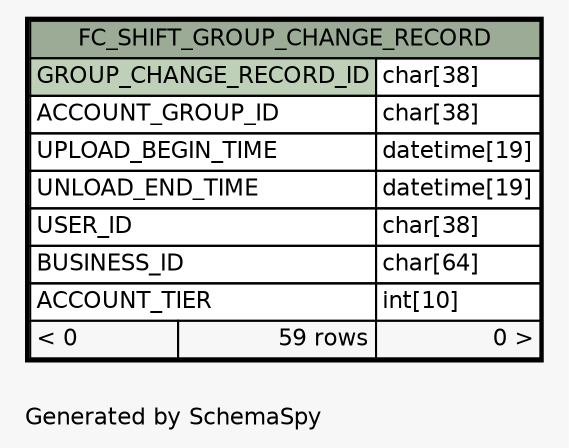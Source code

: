 // dot 2.26.0 on Linux 2.6.32-504.8.1.el6.x86_64
// SchemaSpy rev 590
digraph "oneDegreeRelationshipsDiagram" {
  graph [
    rankdir="RL"
    bgcolor="#f7f7f7"
    label="\nGenerated by SchemaSpy"
    labeljust="l"
    nodesep="0.18"
    ranksep="0.46"
    fontname="Helvetica"
    fontsize="11"
  ];
  node [
    fontname="Helvetica"
    fontsize="11"
    shape="plaintext"
  ];
  edge [
    arrowsize="0.8"
  ];
  "FC_SHIFT_GROUP_CHANGE_RECORD" [
    label=<
    <TABLE BORDER="2" CELLBORDER="1" CELLSPACING="0" BGCOLOR="#ffffff">
      <TR><TD COLSPAN="3" BGCOLOR="#9bab96" ALIGN="CENTER">FC_SHIFT_GROUP_CHANGE_RECORD</TD></TR>
      <TR><TD PORT="GROUP_CHANGE_RECORD_ID" COLSPAN="2" BGCOLOR="#bed1b8" ALIGN="LEFT">GROUP_CHANGE_RECORD_ID</TD><TD PORT="GROUP_CHANGE_RECORD_ID.type" ALIGN="LEFT">char[38]</TD></TR>
      <TR><TD PORT="ACCOUNT_GROUP_ID" COLSPAN="2" ALIGN="LEFT">ACCOUNT_GROUP_ID</TD><TD PORT="ACCOUNT_GROUP_ID.type" ALIGN="LEFT">char[38]</TD></TR>
      <TR><TD PORT="UPLOAD_BEGIN_TIME" COLSPAN="2" ALIGN="LEFT">UPLOAD_BEGIN_TIME</TD><TD PORT="UPLOAD_BEGIN_TIME.type" ALIGN="LEFT">datetime[19]</TD></TR>
      <TR><TD PORT="UNLOAD_END_TIME" COLSPAN="2" ALIGN="LEFT">UNLOAD_END_TIME</TD><TD PORT="UNLOAD_END_TIME.type" ALIGN="LEFT">datetime[19]</TD></TR>
      <TR><TD PORT="USER_ID" COLSPAN="2" ALIGN="LEFT">USER_ID</TD><TD PORT="USER_ID.type" ALIGN="LEFT">char[38]</TD></TR>
      <TR><TD PORT="BUSINESS_ID" COLSPAN="2" ALIGN="LEFT">BUSINESS_ID</TD><TD PORT="BUSINESS_ID.type" ALIGN="LEFT">char[64]</TD></TR>
      <TR><TD PORT="ACCOUNT_TIER" COLSPAN="2" ALIGN="LEFT">ACCOUNT_TIER</TD><TD PORT="ACCOUNT_TIER.type" ALIGN="LEFT">int[10]</TD></TR>
      <TR><TD ALIGN="LEFT" BGCOLOR="#f7f7f7">&lt; 0</TD><TD ALIGN="RIGHT" BGCOLOR="#f7f7f7">59 rows</TD><TD ALIGN="RIGHT" BGCOLOR="#f7f7f7">0 &gt;</TD></TR>
    </TABLE>>
    URL="FC_SHIFT_GROUP_CHANGE_RECORD.html"
    tooltip="FC_SHIFT_GROUP_CHANGE_RECORD"
  ];
}
